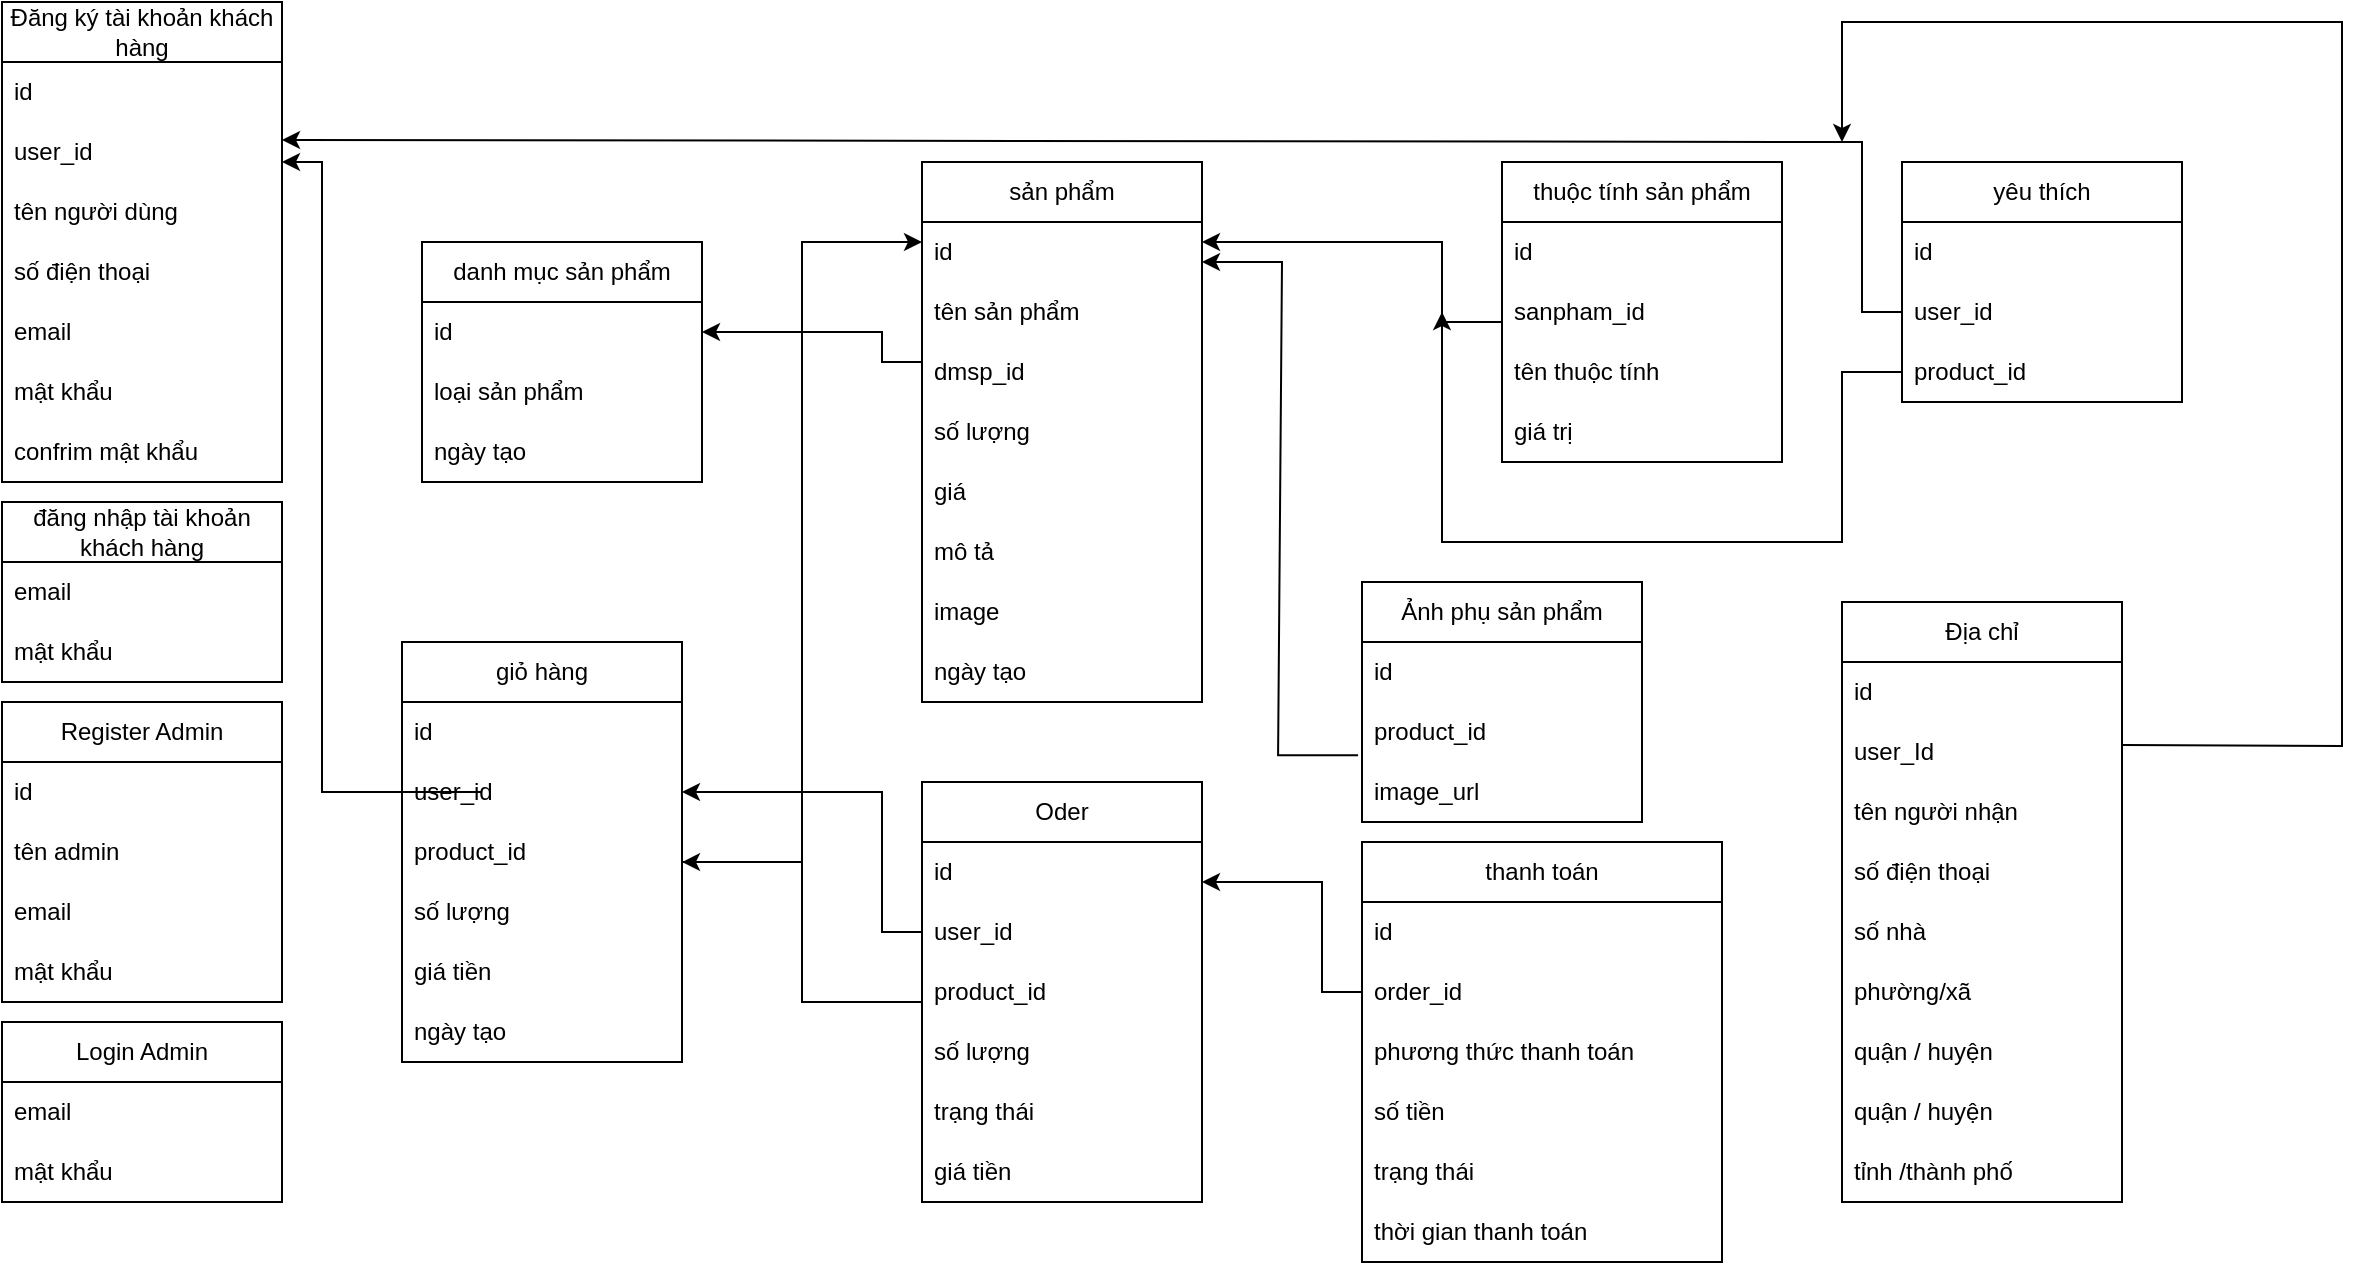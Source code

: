 <mxfile version="28.0.7">
  <diagram name="Trang-1" id="fqbZZOyRc7Ao2n69kio_">
    <mxGraphModel dx="1421" dy="596" grid="1" gridSize="10" guides="1" tooltips="1" connect="1" arrows="1" fold="1" page="1" pageScale="1" pageWidth="827" pageHeight="1169" math="0" shadow="0">
      <root>
        <mxCell id="0" />
        <mxCell id="1" parent="0" />
        <mxCell id="_KAAuAc08GYiABBizrwC-1" value="Đăng ký tài khoản khách hàng" style="swimlane;fontStyle=0;childLayout=stackLayout;horizontal=1;startSize=30;horizontalStack=0;resizeParent=1;resizeParentMax=0;resizeLast=0;collapsible=1;marginBottom=0;whiteSpace=wrap;html=1;" parent="1" vertex="1">
          <mxGeometry x="40" y="90" width="140" height="240" as="geometry" />
        </mxCell>
        <mxCell id="_KAAuAc08GYiABBizrwC-2" value="id" style="text;strokeColor=none;fillColor=none;align=left;verticalAlign=middle;spacingLeft=4;spacingRight=4;overflow=hidden;points=[[0,0.5],[1,0.5]];portConstraint=eastwest;rotatable=0;whiteSpace=wrap;html=1;" parent="_KAAuAc08GYiABBizrwC-1" vertex="1">
          <mxGeometry y="30" width="140" height="30" as="geometry" />
        </mxCell>
        <mxCell id="LIUrUZNp6OeLGy42aiIW-6" value="user_id" style="text;strokeColor=none;fillColor=none;align=left;verticalAlign=middle;spacingLeft=4;spacingRight=4;overflow=hidden;points=[[0,0.5],[1,0.5]];portConstraint=eastwest;rotatable=0;whiteSpace=wrap;html=1;" vertex="1" parent="_KAAuAc08GYiABBizrwC-1">
          <mxGeometry y="60" width="140" height="30" as="geometry" />
        </mxCell>
        <mxCell id="_KAAuAc08GYiABBizrwC-48" value="tên người dùng" style="text;strokeColor=none;fillColor=none;align=left;verticalAlign=middle;spacingLeft=4;spacingRight=4;overflow=hidden;points=[[0,0.5],[1,0.5]];portConstraint=eastwest;rotatable=0;whiteSpace=wrap;html=1;" parent="_KAAuAc08GYiABBizrwC-1" vertex="1">
          <mxGeometry y="90" width="140" height="30" as="geometry" />
        </mxCell>
        <mxCell id="_KAAuAc08GYiABBizrwC-76" value="số điện thoại" style="text;strokeColor=none;fillColor=none;align=left;verticalAlign=middle;spacingLeft=4;spacingRight=4;overflow=hidden;points=[[0,0.5],[1,0.5]];portConstraint=eastwest;rotatable=0;whiteSpace=wrap;html=1;" parent="_KAAuAc08GYiABBizrwC-1" vertex="1">
          <mxGeometry y="120" width="140" height="30" as="geometry" />
        </mxCell>
        <mxCell id="_KAAuAc08GYiABBizrwC-3" value="email" style="text;strokeColor=none;fillColor=none;align=left;verticalAlign=middle;spacingLeft=4;spacingRight=4;overflow=hidden;points=[[0,0.5],[1,0.5]];portConstraint=eastwest;rotatable=0;whiteSpace=wrap;html=1;" parent="_KAAuAc08GYiABBizrwC-1" vertex="1">
          <mxGeometry y="150" width="140" height="30" as="geometry" />
        </mxCell>
        <mxCell id="_KAAuAc08GYiABBizrwC-4" value="mật khẩu" style="text;strokeColor=none;fillColor=none;align=left;verticalAlign=middle;spacingLeft=4;spacingRight=4;overflow=hidden;points=[[0,0.5],[1,0.5]];portConstraint=eastwest;rotatable=0;whiteSpace=wrap;html=1;" parent="_KAAuAc08GYiABBizrwC-1" vertex="1">
          <mxGeometry y="180" width="140" height="30" as="geometry" />
        </mxCell>
        <mxCell id="_KAAuAc08GYiABBizrwC-5" value="confrim mật khẩu" style="text;strokeColor=none;fillColor=none;align=left;verticalAlign=middle;spacingLeft=4;spacingRight=4;overflow=hidden;points=[[0,0.5],[1,0.5]];portConstraint=eastwest;rotatable=0;whiteSpace=wrap;html=1;" parent="_KAAuAc08GYiABBizrwC-1" vertex="1">
          <mxGeometry y="210" width="140" height="30" as="geometry" />
        </mxCell>
        <mxCell id="_KAAuAc08GYiABBizrwC-6" value="đăng nhập tài khoản khách hàng" style="swimlane;fontStyle=0;childLayout=stackLayout;horizontal=1;startSize=30;horizontalStack=0;resizeParent=1;resizeParentMax=0;resizeLast=0;collapsible=1;marginBottom=0;whiteSpace=wrap;html=1;" parent="1" vertex="1">
          <mxGeometry x="40" y="340" width="140" height="90" as="geometry" />
        </mxCell>
        <mxCell id="_KAAuAc08GYiABBizrwC-7" value="email" style="text;strokeColor=none;fillColor=none;align=left;verticalAlign=middle;spacingLeft=4;spacingRight=4;overflow=hidden;points=[[0,0.5],[1,0.5]];portConstraint=eastwest;rotatable=0;whiteSpace=wrap;html=1;" parent="_KAAuAc08GYiABBizrwC-6" vertex="1">
          <mxGeometry y="30" width="140" height="30" as="geometry" />
        </mxCell>
        <mxCell id="_KAAuAc08GYiABBizrwC-8" value="mật khẩu" style="text;strokeColor=none;fillColor=none;align=left;verticalAlign=middle;spacingLeft=4;spacingRight=4;overflow=hidden;points=[[0,0.5],[1,0.5]];portConstraint=eastwest;rotatable=0;whiteSpace=wrap;html=1;" parent="_KAAuAc08GYiABBizrwC-6" vertex="1">
          <mxGeometry y="60" width="140" height="30" as="geometry" />
        </mxCell>
        <mxCell id="_KAAuAc08GYiABBizrwC-10" value="Register Admin" style="swimlane;fontStyle=0;childLayout=stackLayout;horizontal=1;startSize=30;horizontalStack=0;resizeParent=1;resizeParentMax=0;resizeLast=0;collapsible=1;marginBottom=0;whiteSpace=wrap;html=1;" parent="1" vertex="1">
          <mxGeometry x="40" y="440" width="140" height="150" as="geometry" />
        </mxCell>
        <mxCell id="_KAAuAc08GYiABBizrwC-11" value="id" style="text;strokeColor=none;fillColor=none;align=left;verticalAlign=middle;spacingLeft=4;spacingRight=4;overflow=hidden;points=[[0,0.5],[1,0.5]];portConstraint=eastwest;rotatable=0;whiteSpace=wrap;html=1;" parent="_KAAuAc08GYiABBizrwC-10" vertex="1">
          <mxGeometry y="30" width="140" height="30" as="geometry" />
        </mxCell>
        <mxCell id="_KAAuAc08GYiABBizrwC-81" value="tên admin" style="text;strokeColor=none;fillColor=none;align=left;verticalAlign=middle;spacingLeft=4;spacingRight=4;overflow=hidden;points=[[0,0.5],[1,0.5]];portConstraint=eastwest;rotatable=0;whiteSpace=wrap;html=1;" parent="_KAAuAc08GYiABBizrwC-10" vertex="1">
          <mxGeometry y="60" width="140" height="30" as="geometry" />
        </mxCell>
        <mxCell id="_KAAuAc08GYiABBizrwC-14" value="email&amp;nbsp;" style="text;strokeColor=none;fillColor=none;align=left;verticalAlign=middle;spacingLeft=4;spacingRight=4;overflow=hidden;points=[[0,0.5],[1,0.5]];portConstraint=eastwest;rotatable=0;whiteSpace=wrap;html=1;" parent="_KAAuAc08GYiABBizrwC-10" vertex="1">
          <mxGeometry y="90" width="140" height="30" as="geometry" />
        </mxCell>
        <mxCell id="_KAAuAc08GYiABBizrwC-12" value="mật khẩu" style="text;strokeColor=none;fillColor=none;align=left;verticalAlign=middle;spacingLeft=4;spacingRight=4;overflow=hidden;points=[[0,0.5],[1,0.5]];portConstraint=eastwest;rotatable=0;whiteSpace=wrap;html=1;" parent="_KAAuAc08GYiABBizrwC-10" vertex="1">
          <mxGeometry y="120" width="140" height="30" as="geometry" />
        </mxCell>
        <mxCell id="_KAAuAc08GYiABBizrwC-15" value="danh mục sản phẩm" style="swimlane;fontStyle=0;childLayout=stackLayout;horizontal=1;startSize=30;horizontalStack=0;resizeParent=1;resizeParentMax=0;resizeLast=0;collapsible=1;marginBottom=0;whiteSpace=wrap;html=1;" parent="1" vertex="1">
          <mxGeometry x="250" y="210" width="140" height="120" as="geometry" />
        </mxCell>
        <mxCell id="_KAAuAc08GYiABBizrwC-17" value="id" style="text;strokeColor=none;fillColor=none;align=left;verticalAlign=middle;spacingLeft=4;spacingRight=4;overflow=hidden;points=[[0,0.5],[1,0.5]];portConstraint=eastwest;rotatable=0;whiteSpace=wrap;html=1;" parent="_KAAuAc08GYiABBizrwC-15" vertex="1">
          <mxGeometry y="30" width="140" height="30" as="geometry" />
        </mxCell>
        <mxCell id="_KAAuAc08GYiABBizrwC-18" value="loại sản phẩm" style="text;strokeColor=none;fillColor=none;align=left;verticalAlign=middle;spacingLeft=4;spacingRight=4;overflow=hidden;points=[[0,0.5],[1,0.5]];portConstraint=eastwest;rotatable=0;whiteSpace=wrap;html=1;" parent="_KAAuAc08GYiABBizrwC-15" vertex="1">
          <mxGeometry y="60" width="140" height="30" as="geometry" />
        </mxCell>
        <mxCell id="_KAAuAc08GYiABBizrwC-31" value="ngày tạo" style="text;strokeColor=none;fillColor=none;align=left;verticalAlign=middle;spacingLeft=4;spacingRight=4;overflow=hidden;points=[[0,0.5],[1,0.5]];portConstraint=eastwest;rotatable=0;whiteSpace=wrap;html=1;" parent="_KAAuAc08GYiABBizrwC-15" vertex="1">
          <mxGeometry y="90" width="140" height="30" as="geometry" />
        </mxCell>
        <mxCell id="_KAAuAc08GYiABBizrwC-22" value="sản phẩm" style="swimlane;fontStyle=0;childLayout=stackLayout;horizontal=1;startSize=30;horizontalStack=0;resizeParent=1;resizeParentMax=0;resizeLast=0;collapsible=1;marginBottom=0;whiteSpace=wrap;html=1;" parent="1" vertex="1">
          <mxGeometry x="500" y="170" width="140" height="270" as="geometry" />
        </mxCell>
        <mxCell id="_KAAuAc08GYiABBizrwC-23" value="id" style="text;strokeColor=none;fillColor=none;align=left;verticalAlign=middle;spacingLeft=4;spacingRight=4;overflow=hidden;points=[[0,0.5],[1,0.5]];portConstraint=eastwest;rotatable=0;whiteSpace=wrap;html=1;" parent="_KAAuAc08GYiABBizrwC-22" vertex="1">
          <mxGeometry y="30" width="140" height="30" as="geometry" />
        </mxCell>
        <mxCell id="_KAAuAc08GYiABBizrwC-24" value="tên sản phẩm" style="text;strokeColor=none;fillColor=none;align=left;verticalAlign=middle;spacingLeft=4;spacingRight=4;overflow=hidden;points=[[0,0.5],[1,0.5]];portConstraint=eastwest;rotatable=0;whiteSpace=wrap;html=1;" parent="_KAAuAc08GYiABBizrwC-22" vertex="1">
          <mxGeometry y="60" width="140" height="30" as="geometry" />
        </mxCell>
        <mxCell id="_KAAuAc08GYiABBizrwC-32" value="dmsp_id" style="text;strokeColor=none;fillColor=none;align=left;verticalAlign=middle;spacingLeft=4;spacingRight=4;overflow=hidden;points=[[0,0.5],[1,0.5]];portConstraint=eastwest;rotatable=0;whiteSpace=wrap;html=1;" parent="_KAAuAc08GYiABBizrwC-22" vertex="1">
          <mxGeometry y="90" width="140" height="30" as="geometry" />
        </mxCell>
        <mxCell id="_KAAuAc08GYiABBizrwC-25" value="số lượng" style="text;strokeColor=none;fillColor=none;align=left;verticalAlign=middle;spacingLeft=4;spacingRight=4;overflow=hidden;points=[[0,0.5],[1,0.5]];portConstraint=eastwest;rotatable=0;whiteSpace=wrap;html=1;" parent="_KAAuAc08GYiABBizrwC-22" vertex="1">
          <mxGeometry y="120" width="140" height="30" as="geometry" />
        </mxCell>
        <mxCell id="_KAAuAc08GYiABBizrwC-33" value="giá" style="text;strokeColor=none;fillColor=none;align=left;verticalAlign=middle;spacingLeft=4;spacingRight=4;overflow=hidden;points=[[0,0.5],[1,0.5]];portConstraint=eastwest;rotatable=0;whiteSpace=wrap;html=1;" parent="_KAAuAc08GYiABBizrwC-22" vertex="1">
          <mxGeometry y="150" width="140" height="30" as="geometry" />
        </mxCell>
        <mxCell id="_KAAuAc08GYiABBizrwC-34" value="mô tả" style="text;strokeColor=none;fillColor=none;align=left;verticalAlign=middle;spacingLeft=4;spacingRight=4;overflow=hidden;points=[[0,0.5],[1,0.5]];portConstraint=eastwest;rotatable=0;whiteSpace=wrap;html=1;" parent="_KAAuAc08GYiABBizrwC-22" vertex="1">
          <mxGeometry y="180" width="140" height="30" as="geometry" />
        </mxCell>
        <mxCell id="_KAAuAc08GYiABBizrwC-35" value="image" style="text;strokeColor=none;fillColor=none;align=left;verticalAlign=middle;spacingLeft=4;spacingRight=4;overflow=hidden;points=[[0,0.5],[1,0.5]];portConstraint=eastwest;rotatable=0;whiteSpace=wrap;html=1;" parent="_KAAuAc08GYiABBizrwC-22" vertex="1">
          <mxGeometry y="210" width="140" height="30" as="geometry" />
        </mxCell>
        <mxCell id="_KAAuAc08GYiABBizrwC-36" value="ngày tạo" style="text;strokeColor=none;fillColor=none;align=left;verticalAlign=middle;spacingLeft=4;spacingRight=4;overflow=hidden;points=[[0,0.5],[1,0.5]];portConstraint=eastwest;rotatable=0;whiteSpace=wrap;html=1;" parent="_KAAuAc08GYiABBizrwC-22" vertex="1">
          <mxGeometry y="240" width="140" height="30" as="geometry" />
        </mxCell>
        <mxCell id="_KAAuAc08GYiABBizrwC-26" value="" style="endArrow=classic;html=1;rounded=0;entryX=1;entryY=0.5;entryDx=0;entryDy=0;" parent="1" target="_KAAuAc08GYiABBizrwC-17" edge="1">
          <mxGeometry width="50" height="50" relative="1" as="geometry">
            <mxPoint x="500" y="270" as="sourcePoint" />
            <mxPoint x="440" y="350" as="targetPoint" />
            <Array as="points">
              <mxPoint x="480" y="270" />
              <mxPoint x="480" y="255" />
            </Array>
          </mxGeometry>
        </mxCell>
        <mxCell id="_KAAuAc08GYiABBizrwC-27" value="thuộc tính sản phẩm" style="swimlane;fontStyle=0;childLayout=stackLayout;horizontal=1;startSize=30;horizontalStack=0;resizeParent=1;resizeParentMax=0;resizeLast=0;collapsible=1;marginBottom=0;whiteSpace=wrap;html=1;" parent="1" vertex="1">
          <mxGeometry x="790" y="170" width="140" height="150" as="geometry" />
        </mxCell>
        <mxCell id="_KAAuAc08GYiABBizrwC-28" value="id" style="text;strokeColor=none;fillColor=none;align=left;verticalAlign=middle;spacingLeft=4;spacingRight=4;overflow=hidden;points=[[0,0.5],[1,0.5]];portConstraint=eastwest;rotatable=0;whiteSpace=wrap;html=1;" parent="_KAAuAc08GYiABBizrwC-27" vertex="1">
          <mxGeometry y="30" width="140" height="30" as="geometry" />
        </mxCell>
        <mxCell id="_KAAuAc08GYiABBizrwC-29" value="sanpham_id" style="text;strokeColor=none;fillColor=none;align=left;verticalAlign=middle;spacingLeft=4;spacingRight=4;overflow=hidden;points=[[0,0.5],[1,0.5]];portConstraint=eastwest;rotatable=0;whiteSpace=wrap;html=1;" parent="_KAAuAc08GYiABBizrwC-27" vertex="1">
          <mxGeometry y="60" width="140" height="30" as="geometry" />
        </mxCell>
        <mxCell id="_KAAuAc08GYiABBizrwC-30" value="tên thuộc tính" style="text;strokeColor=none;fillColor=none;align=left;verticalAlign=middle;spacingLeft=4;spacingRight=4;overflow=hidden;points=[[0,0.5],[1,0.5]];portConstraint=eastwest;rotatable=0;whiteSpace=wrap;html=1;" parent="_KAAuAc08GYiABBizrwC-27" vertex="1">
          <mxGeometry y="90" width="140" height="30" as="geometry" />
        </mxCell>
        <mxCell id="_KAAuAc08GYiABBizrwC-38" value="giá trị" style="text;strokeColor=none;fillColor=none;align=left;verticalAlign=middle;spacingLeft=4;spacingRight=4;overflow=hidden;points=[[0,0.5],[1,0.5]];portConstraint=eastwest;rotatable=0;whiteSpace=wrap;html=1;" parent="_KAAuAc08GYiABBizrwC-27" vertex="1">
          <mxGeometry y="120" width="140" height="30" as="geometry" />
        </mxCell>
        <mxCell id="_KAAuAc08GYiABBizrwC-37" value="" style="endArrow=classic;html=1;rounded=0;entryX=1;entryY=0.5;entryDx=0;entryDy=0;" parent="1" edge="1">
          <mxGeometry width="50" height="50" relative="1" as="geometry">
            <mxPoint x="790" y="250" as="sourcePoint" />
            <mxPoint x="640" y="210" as="targetPoint" />
            <Array as="points">
              <mxPoint x="760" y="250" />
              <mxPoint x="760" y="210" />
            </Array>
          </mxGeometry>
        </mxCell>
        <mxCell id="_KAAuAc08GYiABBizrwC-39" value="giỏ hàng" style="swimlane;fontStyle=0;childLayout=stackLayout;horizontal=1;startSize=30;horizontalStack=0;resizeParent=1;resizeParentMax=0;resizeLast=0;collapsible=1;marginBottom=0;whiteSpace=wrap;html=1;" parent="1" vertex="1">
          <mxGeometry x="240" y="410" width="140" height="210" as="geometry" />
        </mxCell>
        <mxCell id="_KAAuAc08GYiABBizrwC-40" value="id" style="text;strokeColor=none;fillColor=none;align=left;verticalAlign=middle;spacingLeft=4;spacingRight=4;overflow=hidden;points=[[0,0.5],[1,0.5]];portConstraint=eastwest;rotatable=0;whiteSpace=wrap;html=1;" parent="_KAAuAc08GYiABBizrwC-39" vertex="1">
          <mxGeometry y="30" width="140" height="30" as="geometry" />
        </mxCell>
        <mxCell id="_KAAuAc08GYiABBizrwC-41" value="user_id" style="text;strokeColor=none;fillColor=none;align=left;verticalAlign=middle;spacingLeft=4;spacingRight=4;overflow=hidden;points=[[0,0.5],[1,0.5]];portConstraint=eastwest;rotatable=0;whiteSpace=wrap;html=1;" parent="_KAAuAc08GYiABBizrwC-39" vertex="1">
          <mxGeometry y="60" width="140" height="30" as="geometry" />
        </mxCell>
        <mxCell id="_KAAuAc08GYiABBizrwC-42" value="product_id" style="text;strokeColor=none;fillColor=none;align=left;verticalAlign=middle;spacingLeft=4;spacingRight=4;overflow=hidden;points=[[0,0.5],[1,0.5]];portConstraint=eastwest;rotatable=0;whiteSpace=wrap;html=1;" parent="_KAAuAc08GYiABBizrwC-39" vertex="1">
          <mxGeometry y="90" width="140" height="30" as="geometry" />
        </mxCell>
        <mxCell id="_KAAuAc08GYiABBizrwC-43" value="số lượng" style="text;strokeColor=none;fillColor=none;align=left;verticalAlign=middle;spacingLeft=4;spacingRight=4;overflow=hidden;points=[[0,0.5],[1,0.5]];portConstraint=eastwest;rotatable=0;whiteSpace=wrap;html=1;" parent="_KAAuAc08GYiABBizrwC-39" vertex="1">
          <mxGeometry y="120" width="140" height="30" as="geometry" />
        </mxCell>
        <mxCell id="_KAAuAc08GYiABBizrwC-44" value="giá tiền" style="text;strokeColor=none;fillColor=none;align=left;verticalAlign=middle;spacingLeft=4;spacingRight=4;overflow=hidden;points=[[0,0.5],[1,0.5]];portConstraint=eastwest;rotatable=0;whiteSpace=wrap;html=1;" parent="_KAAuAc08GYiABBizrwC-39" vertex="1">
          <mxGeometry y="150" width="140" height="30" as="geometry" />
        </mxCell>
        <mxCell id="_KAAuAc08GYiABBizrwC-45" value="ngày tạo" style="text;strokeColor=none;fillColor=none;align=left;verticalAlign=middle;spacingLeft=4;spacingRight=4;overflow=hidden;points=[[0,0.5],[1,0.5]];portConstraint=eastwest;rotatable=0;whiteSpace=wrap;html=1;" parent="_KAAuAc08GYiABBizrwC-39" vertex="1">
          <mxGeometry y="180" width="140" height="30" as="geometry" />
        </mxCell>
        <mxCell id="_KAAuAc08GYiABBizrwC-47" value="" style="endArrow=classic;html=1;rounded=0;entryX=1;entryY=0.5;entryDx=0;entryDy=0;" parent="1" edge="1">
          <mxGeometry width="50" height="50" relative="1" as="geometry">
            <mxPoint x="280" y="485" as="sourcePoint" />
            <mxPoint x="180" y="170" as="targetPoint" />
            <Array as="points">
              <mxPoint x="200" y="485" />
              <mxPoint x="200" y="170" />
            </Array>
          </mxGeometry>
        </mxCell>
        <mxCell id="_KAAuAc08GYiABBizrwC-50" value="Oder" style="swimlane;fontStyle=0;childLayout=stackLayout;horizontal=1;startSize=30;horizontalStack=0;resizeParent=1;resizeParentMax=0;resizeLast=0;collapsible=1;marginBottom=0;whiteSpace=wrap;html=1;" parent="1" vertex="1">
          <mxGeometry x="500" y="480" width="140" height="210" as="geometry" />
        </mxCell>
        <mxCell id="_KAAuAc08GYiABBizrwC-51" value="id" style="text;strokeColor=none;fillColor=none;align=left;verticalAlign=middle;spacingLeft=4;spacingRight=4;overflow=hidden;points=[[0,0.5],[1,0.5]];portConstraint=eastwest;rotatable=0;whiteSpace=wrap;html=1;" parent="_KAAuAc08GYiABBizrwC-50" vertex="1">
          <mxGeometry y="30" width="140" height="30" as="geometry" />
        </mxCell>
        <mxCell id="LIUrUZNp6OeLGy42aiIW-1" value="" style="endArrow=classic;html=1;rounded=0;exitX=0;exitY=0.5;exitDx=0;exitDy=0;" edge="1" parent="_KAAuAc08GYiABBizrwC-50" source="_KAAuAc08GYiABBizrwC-71">
          <mxGeometry width="50" height="50" relative="1" as="geometry">
            <mxPoint x="90" y="100" as="sourcePoint" />
            <mxPoint x="140" y="50" as="targetPoint" />
            <Array as="points">
              <mxPoint x="200" y="105" />
              <mxPoint x="200" y="50" />
            </Array>
          </mxGeometry>
        </mxCell>
        <mxCell id="_KAAuAc08GYiABBizrwC-52" value="user_id" style="text;strokeColor=none;fillColor=none;align=left;verticalAlign=middle;spacingLeft=4;spacingRight=4;overflow=hidden;points=[[0,0.5],[1,0.5]];portConstraint=eastwest;rotatable=0;whiteSpace=wrap;html=1;" parent="_KAAuAc08GYiABBizrwC-50" vertex="1">
          <mxGeometry y="60" width="140" height="30" as="geometry" />
        </mxCell>
        <mxCell id="_KAAuAc08GYiABBizrwC-53" value="product_id" style="text;strokeColor=none;fillColor=none;align=left;verticalAlign=middle;spacingLeft=4;spacingRight=4;overflow=hidden;points=[[0,0.5],[1,0.5]];portConstraint=eastwest;rotatable=0;whiteSpace=wrap;html=1;" parent="_KAAuAc08GYiABBizrwC-50" vertex="1">
          <mxGeometry y="90" width="140" height="30" as="geometry" />
        </mxCell>
        <mxCell id="_KAAuAc08GYiABBizrwC-55" value="số lượng" style="text;strokeColor=none;fillColor=none;align=left;verticalAlign=middle;spacingLeft=4;spacingRight=4;overflow=hidden;points=[[0,0.5],[1,0.5]];portConstraint=eastwest;rotatable=0;whiteSpace=wrap;html=1;" parent="_KAAuAc08GYiABBizrwC-50" vertex="1">
          <mxGeometry y="120" width="140" height="30" as="geometry" />
        </mxCell>
        <mxCell id="_KAAuAc08GYiABBizrwC-56" value="trạng thái" style="text;strokeColor=none;fillColor=none;align=left;verticalAlign=middle;spacingLeft=4;spacingRight=4;overflow=hidden;points=[[0,0.5],[1,0.5]];portConstraint=eastwest;rotatable=0;whiteSpace=wrap;html=1;" parent="_KAAuAc08GYiABBizrwC-50" vertex="1">
          <mxGeometry y="150" width="140" height="30" as="geometry" />
        </mxCell>
        <mxCell id="_KAAuAc08GYiABBizrwC-54" value="giá tiền" style="text;strokeColor=none;fillColor=none;align=left;verticalAlign=middle;spacingLeft=4;spacingRight=4;overflow=hidden;points=[[0,0.5],[1,0.5]];portConstraint=eastwest;rotatable=0;whiteSpace=wrap;html=1;" parent="_KAAuAc08GYiABBizrwC-50" vertex="1">
          <mxGeometry y="180" width="140" height="30" as="geometry" />
        </mxCell>
        <mxCell id="_KAAuAc08GYiABBizrwC-57" value="" style="endArrow=classic;html=1;rounded=0;exitX=0;exitY=0.5;exitDx=0;exitDy=0;entryX=1;entryY=0.5;entryDx=0;entryDy=0;" parent="1" source="_KAAuAc08GYiABBizrwC-52" target="_KAAuAc08GYiABBizrwC-41" edge="1">
          <mxGeometry width="50" height="50" relative="1" as="geometry">
            <mxPoint x="500" y="580" as="sourcePoint" />
            <mxPoint x="550" y="530" as="targetPoint" />
            <Array as="points">
              <mxPoint x="480" y="555" />
              <mxPoint x="480" y="485" />
            </Array>
          </mxGeometry>
        </mxCell>
        <mxCell id="_KAAuAc08GYiABBizrwC-58" value="" style="endArrow=classic;html=1;rounded=0;entryX=1.009;entryY=0.801;entryDx=0;entryDy=0;entryPerimeter=0;" parent="1" edge="1">
          <mxGeometry width="50" height="50" relative="1" as="geometry">
            <mxPoint x="500" y="590" as="sourcePoint" />
            <mxPoint x="380.0" y="520.03" as="targetPoint" />
            <Array as="points">
              <mxPoint x="440" y="590" />
              <mxPoint x="440" y="520" />
            </Array>
          </mxGeometry>
        </mxCell>
        <mxCell id="_KAAuAc08GYiABBizrwC-61" value="yêu thích" style="swimlane;fontStyle=0;childLayout=stackLayout;horizontal=1;startSize=30;horizontalStack=0;resizeParent=1;resizeParentMax=0;resizeLast=0;collapsible=1;marginBottom=0;whiteSpace=wrap;html=1;" parent="1" vertex="1">
          <mxGeometry x="990" y="170" width="140" height="120" as="geometry" />
        </mxCell>
        <mxCell id="_KAAuAc08GYiABBizrwC-62" value="id" style="text;strokeColor=none;fillColor=none;align=left;verticalAlign=middle;spacingLeft=4;spacingRight=4;overflow=hidden;points=[[0,0.5],[1,0.5]];portConstraint=eastwest;rotatable=0;whiteSpace=wrap;html=1;" parent="_KAAuAc08GYiABBizrwC-61" vertex="1">
          <mxGeometry y="30" width="140" height="30" as="geometry" />
        </mxCell>
        <mxCell id="_KAAuAc08GYiABBizrwC-63" value="user_id" style="text;strokeColor=none;fillColor=none;align=left;verticalAlign=middle;spacingLeft=4;spacingRight=4;overflow=hidden;points=[[0,0.5],[1,0.5]];portConstraint=eastwest;rotatable=0;whiteSpace=wrap;html=1;" parent="_KAAuAc08GYiABBizrwC-61" vertex="1">
          <mxGeometry y="60" width="140" height="30" as="geometry" />
        </mxCell>
        <mxCell id="_KAAuAc08GYiABBizrwC-64" value="product_id" style="text;strokeColor=none;fillColor=none;align=left;verticalAlign=middle;spacingLeft=4;spacingRight=4;overflow=hidden;points=[[0,0.5],[1,0.5]];portConstraint=eastwest;rotatable=0;whiteSpace=wrap;html=1;" parent="_KAAuAc08GYiABBizrwC-61" vertex="1">
          <mxGeometry y="90" width="140" height="30" as="geometry" />
        </mxCell>
        <mxCell id="_KAAuAc08GYiABBizrwC-67" value="" style="endArrow=classic;html=1;rounded=0;entryX=0.986;entryY=0.3;entryDx=0;entryDy=0;entryPerimeter=0;" parent="1" edge="1">
          <mxGeometry width="50" height="50" relative="1" as="geometry">
            <mxPoint x="990" y="245" as="sourcePoint" />
            <mxPoint x="180.0" y="159.0" as="targetPoint" />
            <Array as="points">
              <mxPoint x="970" y="245" />
              <mxPoint x="970" y="160" />
            </Array>
          </mxGeometry>
        </mxCell>
        <mxCell id="_KAAuAc08GYiABBizrwC-68" value="" style="endArrow=classic;html=1;rounded=0;exitX=0;exitY=0.5;exitDx=0;exitDy=0;" parent="1" source="_KAAuAc08GYiABBizrwC-64" edge="1">
          <mxGeometry width="50" height="50" relative="1" as="geometry">
            <mxPoint x="1060" y="390" as="sourcePoint" />
            <mxPoint x="760" y="245" as="targetPoint" />
            <Array as="points">
              <mxPoint x="960" y="275" />
              <mxPoint x="960" y="360" />
              <mxPoint x="760" y="360" />
              <mxPoint x="760" y="290" />
            </Array>
          </mxGeometry>
        </mxCell>
        <mxCell id="_KAAuAc08GYiABBizrwC-69" value="thanh toán" style="swimlane;fontStyle=0;childLayout=stackLayout;horizontal=1;startSize=30;horizontalStack=0;resizeParent=1;resizeParentMax=0;resizeLast=0;collapsible=1;marginBottom=0;whiteSpace=wrap;html=1;" parent="1" vertex="1">
          <mxGeometry x="720" y="510" width="180" height="210" as="geometry" />
        </mxCell>
        <mxCell id="_KAAuAc08GYiABBizrwC-70" value="id" style="text;strokeColor=none;fillColor=none;align=left;verticalAlign=middle;spacingLeft=4;spacingRight=4;overflow=hidden;points=[[0,0.5],[1,0.5]];portConstraint=eastwest;rotatable=0;whiteSpace=wrap;html=1;" parent="_KAAuAc08GYiABBizrwC-69" vertex="1">
          <mxGeometry y="30" width="180" height="30" as="geometry" />
        </mxCell>
        <mxCell id="_KAAuAc08GYiABBizrwC-71" value="order_id" style="text;strokeColor=none;fillColor=none;align=left;verticalAlign=middle;spacingLeft=4;spacingRight=4;overflow=hidden;points=[[0,0.5],[1,0.5]];portConstraint=eastwest;rotatable=0;whiteSpace=wrap;html=1;" parent="_KAAuAc08GYiABBizrwC-69" vertex="1">
          <mxGeometry y="60" width="180" height="30" as="geometry" />
        </mxCell>
        <mxCell id="_KAAuAc08GYiABBizrwC-72" value="phương thức thanh toán" style="text;strokeColor=none;fillColor=none;align=left;verticalAlign=middle;spacingLeft=4;spacingRight=4;overflow=hidden;points=[[0,0.5],[1,0.5]];portConstraint=eastwest;rotatable=0;whiteSpace=wrap;html=1;" parent="_KAAuAc08GYiABBizrwC-69" vertex="1">
          <mxGeometry y="90" width="180" height="30" as="geometry" />
        </mxCell>
        <mxCell id="_KAAuAc08GYiABBizrwC-73" value="số tiền" style="text;strokeColor=none;fillColor=none;align=left;verticalAlign=middle;spacingLeft=4;spacingRight=4;overflow=hidden;points=[[0,0.5],[1,0.5]];portConstraint=eastwest;rotatable=0;whiteSpace=wrap;html=1;" parent="_KAAuAc08GYiABBizrwC-69" vertex="1">
          <mxGeometry y="120" width="180" height="30" as="geometry" />
        </mxCell>
        <mxCell id="_KAAuAc08GYiABBizrwC-74" value="trạng thái" style="text;strokeColor=none;fillColor=none;align=left;verticalAlign=middle;spacingLeft=4;spacingRight=4;overflow=hidden;points=[[0,0.5],[1,0.5]];portConstraint=eastwest;rotatable=0;whiteSpace=wrap;html=1;" parent="_KAAuAc08GYiABBizrwC-69" vertex="1">
          <mxGeometry y="150" width="180" height="30" as="geometry" />
        </mxCell>
        <mxCell id="_KAAuAc08GYiABBizrwC-75" value="thời gian thanh toán" style="text;strokeColor=none;fillColor=none;align=left;verticalAlign=middle;spacingLeft=4;spacingRight=4;overflow=hidden;points=[[0,0.5],[1,0.5]];portConstraint=eastwest;rotatable=0;whiteSpace=wrap;html=1;" parent="_KAAuAc08GYiABBizrwC-69" vertex="1">
          <mxGeometry y="180" width="180" height="30" as="geometry" />
        </mxCell>
        <mxCell id="_KAAuAc08GYiABBizrwC-82" value="Login Admin" style="swimlane;fontStyle=0;childLayout=stackLayout;horizontal=1;startSize=30;horizontalStack=0;resizeParent=1;resizeParentMax=0;resizeLast=0;collapsible=1;marginBottom=0;whiteSpace=wrap;html=1;" parent="1" vertex="1">
          <mxGeometry x="40" y="600" width="140" height="90" as="geometry" />
        </mxCell>
        <mxCell id="_KAAuAc08GYiABBizrwC-83" value="email" style="text;strokeColor=none;fillColor=none;align=left;verticalAlign=middle;spacingLeft=4;spacingRight=4;overflow=hidden;points=[[0,0.5],[1,0.5]];portConstraint=eastwest;rotatable=0;whiteSpace=wrap;html=1;" parent="_KAAuAc08GYiABBizrwC-82" vertex="1">
          <mxGeometry y="30" width="140" height="30" as="geometry" />
        </mxCell>
        <mxCell id="_KAAuAc08GYiABBizrwC-84" value="mật khẩu" style="text;strokeColor=none;fillColor=none;align=left;verticalAlign=middle;spacingLeft=4;spacingRight=4;overflow=hidden;points=[[0,0.5],[1,0.5]];portConstraint=eastwest;rotatable=0;whiteSpace=wrap;html=1;" parent="_KAAuAc08GYiABBizrwC-82" vertex="1">
          <mxGeometry y="60" width="140" height="30" as="geometry" />
        </mxCell>
        <mxCell id="ZRyHarODM-kAbE8HNubk-4" value="Ảnh phụ sản phẩm" style="swimlane;fontStyle=0;childLayout=stackLayout;horizontal=1;startSize=30;horizontalStack=0;resizeParent=1;resizeParentMax=0;resizeLast=0;collapsible=1;marginBottom=0;whiteSpace=wrap;html=1;" parent="1" vertex="1">
          <mxGeometry x="720" y="380" width="140" height="120" as="geometry" />
        </mxCell>
        <mxCell id="ZRyHarODM-kAbE8HNubk-5" value="id" style="text;strokeColor=none;fillColor=none;align=left;verticalAlign=middle;spacingLeft=4;spacingRight=4;overflow=hidden;points=[[0,0.5],[1,0.5]];portConstraint=eastwest;rotatable=0;whiteSpace=wrap;html=1;" parent="ZRyHarODM-kAbE8HNubk-4" vertex="1">
          <mxGeometry y="30" width="140" height="30" as="geometry" />
        </mxCell>
        <mxCell id="ZRyHarODM-kAbE8HNubk-6" value="product_id" style="text;strokeColor=none;fillColor=none;align=left;verticalAlign=middle;spacingLeft=4;spacingRight=4;overflow=hidden;points=[[0,0.5],[1,0.5]];portConstraint=eastwest;rotatable=0;whiteSpace=wrap;html=1;" parent="ZRyHarODM-kAbE8HNubk-4" vertex="1">
          <mxGeometry y="60" width="140" height="30" as="geometry" />
        </mxCell>
        <mxCell id="ZRyHarODM-kAbE8HNubk-7" value="image_url" style="text;strokeColor=none;fillColor=none;align=left;verticalAlign=middle;spacingLeft=4;spacingRight=4;overflow=hidden;points=[[0,0.5],[1,0.5]];portConstraint=eastwest;rotatable=0;whiteSpace=wrap;html=1;" parent="ZRyHarODM-kAbE8HNubk-4" vertex="1">
          <mxGeometry y="90" width="140" height="30" as="geometry" />
        </mxCell>
        <mxCell id="ZRyHarODM-kAbE8HNubk-8" value="" style="endArrow=classic;html=1;rounded=0;exitX=0;exitY=0.5;exitDx=0;exitDy=0;entryX=1.014;entryY=0.614;entryDx=0;entryDy=0;entryPerimeter=0;" parent="1" edge="1">
          <mxGeometry width="50" height="50" relative="1" as="geometry">
            <mxPoint x="718.04" y="466.58" as="sourcePoint" />
            <mxPoint x="640.0" y="220.0" as="targetPoint" />
            <Array as="points">
              <mxPoint x="678.04" y="466.58" />
              <mxPoint x="680" y="220" />
            </Array>
          </mxGeometry>
        </mxCell>
        <mxCell id="LIUrUZNp6OeLGy42aiIW-2" value="Địa chỉ" style="swimlane;fontStyle=0;childLayout=stackLayout;horizontal=1;startSize=30;horizontalStack=0;resizeParent=1;resizeParentMax=0;resizeLast=0;collapsible=1;marginBottom=0;whiteSpace=wrap;html=1;" vertex="1" parent="1">
          <mxGeometry x="960" y="390" width="140" height="300" as="geometry" />
        </mxCell>
        <mxCell id="LIUrUZNp6OeLGy42aiIW-3" value="id" style="text;strokeColor=none;fillColor=none;align=left;verticalAlign=middle;spacingLeft=4;spacingRight=4;overflow=hidden;points=[[0,0.5],[1,0.5]];portConstraint=eastwest;rotatable=0;whiteSpace=wrap;html=1;" vertex="1" parent="LIUrUZNp6OeLGy42aiIW-2">
          <mxGeometry y="30" width="140" height="30" as="geometry" />
        </mxCell>
        <mxCell id="LIUrUZNp6OeLGy42aiIW-4" value="user_Id" style="text;strokeColor=none;fillColor=none;align=left;verticalAlign=middle;spacingLeft=4;spacingRight=4;overflow=hidden;points=[[0,0.5],[1,0.5]];portConstraint=eastwest;rotatable=0;whiteSpace=wrap;html=1;" vertex="1" parent="LIUrUZNp6OeLGy42aiIW-2">
          <mxGeometry y="60" width="140" height="30" as="geometry" />
        </mxCell>
        <mxCell id="LIUrUZNp6OeLGy42aiIW-5" value="tên người nhận" style="text;strokeColor=none;fillColor=none;align=left;verticalAlign=middle;spacingLeft=4;spacingRight=4;overflow=hidden;points=[[0,0.5],[1,0.5]];portConstraint=eastwest;rotatable=0;whiteSpace=wrap;html=1;" vertex="1" parent="LIUrUZNp6OeLGy42aiIW-2">
          <mxGeometry y="90" width="140" height="30" as="geometry" />
        </mxCell>
        <mxCell id="LIUrUZNp6OeLGy42aiIW-7" value="số điện thoại" style="text;strokeColor=none;fillColor=none;align=left;verticalAlign=middle;spacingLeft=4;spacingRight=4;overflow=hidden;points=[[0,0.5],[1,0.5]];portConstraint=eastwest;rotatable=0;whiteSpace=wrap;html=1;" vertex="1" parent="LIUrUZNp6OeLGy42aiIW-2">
          <mxGeometry y="120" width="140" height="30" as="geometry" />
        </mxCell>
        <mxCell id="LIUrUZNp6OeLGy42aiIW-8" value="số nhà" style="text;strokeColor=none;fillColor=none;align=left;verticalAlign=middle;spacingLeft=4;spacingRight=4;overflow=hidden;points=[[0,0.5],[1,0.5]];portConstraint=eastwest;rotatable=0;whiteSpace=wrap;html=1;" vertex="1" parent="LIUrUZNp6OeLGy42aiIW-2">
          <mxGeometry y="150" width="140" height="30" as="geometry" />
        </mxCell>
        <mxCell id="LIUrUZNp6OeLGy42aiIW-9" value="phường/xã" style="text;strokeColor=none;fillColor=none;align=left;verticalAlign=middle;spacingLeft=4;spacingRight=4;overflow=hidden;points=[[0,0.5],[1,0.5]];portConstraint=eastwest;rotatable=0;whiteSpace=wrap;html=1;" vertex="1" parent="LIUrUZNp6OeLGy42aiIW-2">
          <mxGeometry y="180" width="140" height="30" as="geometry" />
        </mxCell>
        <mxCell id="LIUrUZNp6OeLGy42aiIW-10" value="quận / huyện" style="text;strokeColor=none;fillColor=none;align=left;verticalAlign=middle;spacingLeft=4;spacingRight=4;overflow=hidden;points=[[0,0.5],[1,0.5]];portConstraint=eastwest;rotatable=0;whiteSpace=wrap;html=1;" vertex="1" parent="LIUrUZNp6OeLGy42aiIW-2">
          <mxGeometry y="210" width="140" height="30" as="geometry" />
        </mxCell>
        <mxCell id="LIUrUZNp6OeLGy42aiIW-11" value="quận / huyện" style="text;strokeColor=none;fillColor=none;align=left;verticalAlign=middle;spacingLeft=4;spacingRight=4;overflow=hidden;points=[[0,0.5],[1,0.5]];portConstraint=eastwest;rotatable=0;whiteSpace=wrap;html=1;" vertex="1" parent="LIUrUZNp6OeLGy42aiIW-2">
          <mxGeometry y="240" width="140" height="30" as="geometry" />
        </mxCell>
        <mxCell id="LIUrUZNp6OeLGy42aiIW-12" value="tỉnh /thành phố" style="text;strokeColor=none;fillColor=none;align=left;verticalAlign=middle;spacingLeft=4;spacingRight=4;overflow=hidden;points=[[0,0.5],[1,0.5]];portConstraint=eastwest;rotatable=0;whiteSpace=wrap;html=1;" vertex="1" parent="LIUrUZNp6OeLGy42aiIW-2">
          <mxGeometry y="270" width="140" height="30" as="geometry" />
        </mxCell>
        <mxCell id="_KAAuAc08GYiABBizrwC-46" value="" style="endArrow=classic;html=1;rounded=0;exitX=1;exitY=0.5;exitDx=0;exitDy=0;entryX=0;entryY=0.5;entryDx=0;entryDy=0;" parent="1" edge="1">
          <mxGeometry width="50" height="50" relative="1" as="geometry">
            <mxPoint x="380" y="520" as="sourcePoint" />
            <mxPoint x="500" y="210" as="targetPoint" />
            <Array as="points">
              <mxPoint x="440" y="520" />
              <mxPoint x="440" y="435" />
              <mxPoint x="440" y="210" />
            </Array>
          </mxGeometry>
        </mxCell>
        <mxCell id="LIUrUZNp6OeLGy42aiIW-14" value="" style="endArrow=classic;html=1;rounded=0;exitX=1.001;exitY=1.052;exitDx=0;exitDy=0;exitPerimeter=0;" edge="1" parent="1">
          <mxGeometry width="50" height="50" relative="1" as="geometry">
            <mxPoint x="1100.14" y="461.56" as="sourcePoint" />
            <mxPoint x="960" y="160" as="targetPoint" />
            <Array as="points">
              <mxPoint x="1210" y="462" />
              <mxPoint x="1210" y="100" />
              <mxPoint x="960" y="100" />
            </Array>
          </mxGeometry>
        </mxCell>
      </root>
    </mxGraphModel>
  </diagram>
</mxfile>
